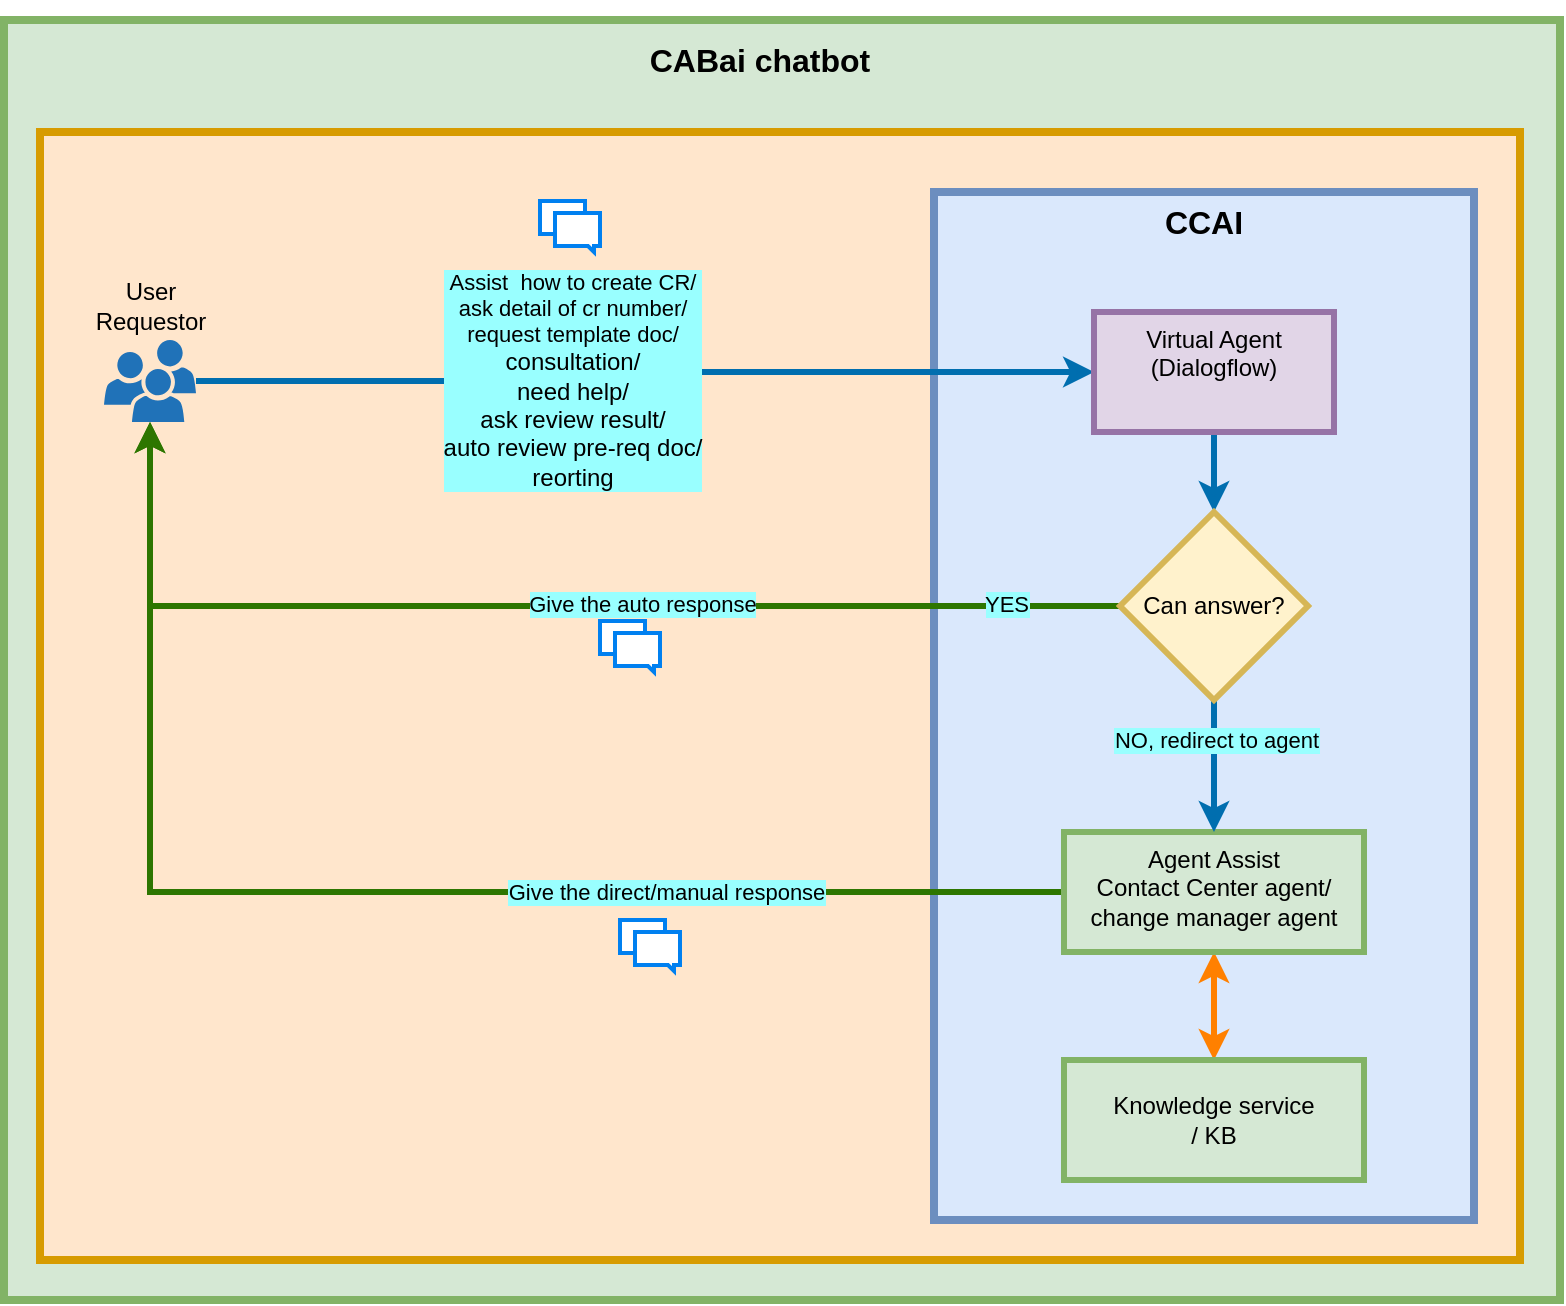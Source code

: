 <mxfile version="22.1.5" type="github">
  <diagram name="Page-1" id="_4RhQsaLEIcMZUvpXe1u">
    <mxGraphModel dx="1042" dy="543" grid="1" gridSize="10" guides="1" tooltips="1" connect="1" arrows="1" fold="1" page="1" pageScale="1" pageWidth="850" pageHeight="1100" math="0" shadow="0">
      <root>
        <mxCell id="0" />
        <mxCell id="1" parent="0" />
        <mxCell id="609UB_5nZvNRpZ_Gh5ap-8" value="" style="rounded=0;whiteSpace=wrap;html=1;fillColor=#d5e8d4;strokeColor=#82b366;strokeWidth=4;" vertex="1" parent="1">
          <mxGeometry x="22" y="80" width="778" height="640" as="geometry" />
        </mxCell>
        <mxCell id="609UB_5nZvNRpZ_Gh5ap-10" value="" style="rounded=0;whiteSpace=wrap;html=1;fillColor=#ffe6cc;strokeColor=#d79b00;strokeWidth=4;" vertex="1" parent="1">
          <mxGeometry x="40" y="136" width="740" height="564" as="geometry" />
        </mxCell>
        <mxCell id="MFfRlPMHt3bNwRhRdUh6-9" value="" style="rounded=0;whiteSpace=wrap;html=1;fillColor=#dae8fc;strokeColor=#6c8ebf;strokeWidth=4;" parent="1" vertex="1">
          <mxGeometry x="487" y="166" width="270" height="514" as="geometry" />
        </mxCell>
        <mxCell id="MFfRlPMHt3bNwRhRdUh6-3" value="" style="edgeStyle=orthogonalEdgeStyle;rounded=0;orthogonalLoop=1;jettySize=auto;html=1;startArrow=none;startFill=0;fillColor=#1ba1e2;strokeColor=#006EAF;strokeWidth=3;" parent="1" source="609UB_5nZvNRpZ_Gh5ap-12" target="MFfRlPMHt3bNwRhRdUh6-2" edge="1">
          <mxGeometry relative="1" as="geometry">
            <mxPoint x="97" y="256" as="sourcePoint" />
          </mxGeometry>
        </mxCell>
        <mxCell id="MFfRlPMHt3bNwRhRdUh6-4" value="Assist&amp;nbsp; how to create CR/&lt;br&gt;ask detail of cr number/&lt;br&gt;request template doc/&lt;br style=&quot;border-color: var(--border-color); font-size: 12px;&quot;&gt;&lt;span style=&quot;font-size: 12px;&quot;&gt;consultation/&lt;br&gt;need help/&lt;br&gt;ask review result/&lt;br&gt;auto review pre-req doc/&lt;br&gt;reorting&lt;/span&gt;" style="edgeLabel;html=1;align=center;verticalAlign=middle;resizable=0;points=[];labelBackgroundColor=#99FFFF;" parent="MFfRlPMHt3bNwRhRdUh6-3" vertex="1" connectable="0">
          <mxGeometry x="-0.173" y="1" relative="1" as="geometry">
            <mxPoint as="offset" />
          </mxGeometry>
        </mxCell>
        <mxCell id="609UB_5nZvNRpZ_Gh5ap-2" style="edgeStyle=orthogonalEdgeStyle;rounded=0;orthogonalLoop=1;jettySize=auto;html=1;entryX=0.5;entryY=0;entryDx=0;entryDy=0;fillColor=#1ba1e2;strokeColor=#006EAF;strokeWidth=3;" edge="1" parent="1" source="MFfRlPMHt3bNwRhRdUh6-2" target="609UB_5nZvNRpZ_Gh5ap-1">
          <mxGeometry relative="1" as="geometry" />
        </mxCell>
        <mxCell id="MFfRlPMHt3bNwRhRdUh6-2" value="Virtual Agent&lt;br&gt;(Dialogflow)" style="whiteSpace=wrap;html=1;verticalAlign=top;strokeWidth=3;fillColor=#e1d5e7;strokeColor=#9673a6;" parent="1" vertex="1">
          <mxGeometry x="567" y="226" width="120" height="60" as="geometry" />
        </mxCell>
        <mxCell id="MFfRlPMHt3bNwRhRdUh6-8" style="edgeStyle=orthogonalEdgeStyle;rounded=0;orthogonalLoop=1;jettySize=auto;html=1;fillColor=#60a917;strokeColor=#2D7600;strokeWidth=3;" parent="1" source="MFfRlPMHt3bNwRhRdUh6-6" target="609UB_5nZvNRpZ_Gh5ap-12" edge="1">
          <mxGeometry relative="1" as="geometry">
            <mxPoint x="82" y="286" as="targetPoint" />
          </mxGeometry>
        </mxCell>
        <mxCell id="609UB_5nZvNRpZ_Gh5ap-11" value="Give the direct/manual response" style="edgeLabel;html=1;align=center;verticalAlign=middle;resizable=0;points=[];labelBackgroundColor=#99FFFF;" vertex="1" connectable="0" parent="MFfRlPMHt3bNwRhRdUh6-8">
          <mxGeometry x="-0.425" relative="1" as="geometry">
            <mxPoint as="offset" />
          </mxGeometry>
        </mxCell>
        <mxCell id="609UB_5nZvNRpZ_Gh5ap-17" style="edgeStyle=orthogonalEdgeStyle;rounded=0;orthogonalLoop=1;jettySize=auto;html=1;entryX=0.5;entryY=0;entryDx=0;entryDy=0;startArrow=classic;startFill=1;strokeWidth=3;strokeColor=#FF8000;" edge="1" parent="1" source="MFfRlPMHt3bNwRhRdUh6-6" target="609UB_5nZvNRpZ_Gh5ap-16">
          <mxGeometry relative="1" as="geometry" />
        </mxCell>
        <mxCell id="MFfRlPMHt3bNwRhRdUh6-6" value="Agent Assist&lt;br&gt;Contact Center agent/&lt;br&gt;change manager agent" style="whiteSpace=wrap;html=1;verticalAlign=top;strokeWidth=3;fillColor=#d5e8d4;strokeColor=#82b366;" parent="1" vertex="1">
          <mxGeometry x="552" y="486" width="150" height="60" as="geometry" />
        </mxCell>
        <mxCell id="MFfRlPMHt3bNwRhRdUh6-10" value="CCAI" style="text;html=1;strokeColor=none;fillColor=none;align=center;verticalAlign=middle;whiteSpace=wrap;rounded=0;strokeWidth=1;fontStyle=1;fontSize=16;" parent="1" vertex="1">
          <mxGeometry x="592" y="166" width="60" height="30" as="geometry" />
        </mxCell>
        <mxCell id="609UB_5nZvNRpZ_Gh5ap-3" style="edgeStyle=orthogonalEdgeStyle;rounded=0;orthogonalLoop=1;jettySize=auto;html=1;fillColor=#60a917;strokeColor=#2D7600;strokeWidth=3;" edge="1" parent="1" source="609UB_5nZvNRpZ_Gh5ap-1" target="609UB_5nZvNRpZ_Gh5ap-12">
          <mxGeometry relative="1" as="geometry">
            <mxPoint x="82" y="286" as="targetPoint" />
          </mxGeometry>
        </mxCell>
        <mxCell id="609UB_5nZvNRpZ_Gh5ap-5" value="Give the auto response" style="edgeLabel;html=1;align=center;verticalAlign=middle;resizable=0;points=[];labelBackgroundColor=#99FFFF;" vertex="1" connectable="0" parent="609UB_5nZvNRpZ_Gh5ap-3">
          <mxGeometry x="-0.169" y="-1" relative="1" as="geometry">
            <mxPoint as="offset" />
          </mxGeometry>
        </mxCell>
        <mxCell id="609UB_5nZvNRpZ_Gh5ap-6" value="YES" style="edgeLabel;html=1;align=center;verticalAlign=middle;resizable=0;points=[];labelBackgroundColor=#99FFFF;" vertex="1" connectable="0" parent="609UB_5nZvNRpZ_Gh5ap-3">
          <mxGeometry x="-0.801" y="-1" relative="1" as="geometry">
            <mxPoint as="offset" />
          </mxGeometry>
        </mxCell>
        <mxCell id="609UB_5nZvNRpZ_Gh5ap-4" style="edgeStyle=orthogonalEdgeStyle;rounded=0;orthogonalLoop=1;jettySize=auto;html=1;entryX=0.5;entryY=0;entryDx=0;entryDy=0;fillColor=#1ba1e2;strokeColor=#006EAF;strokeWidth=3;" edge="1" parent="1" source="609UB_5nZvNRpZ_Gh5ap-1" target="MFfRlPMHt3bNwRhRdUh6-6">
          <mxGeometry relative="1" as="geometry" />
        </mxCell>
        <mxCell id="609UB_5nZvNRpZ_Gh5ap-7" value="NO, redirect to agent" style="edgeLabel;html=1;align=center;verticalAlign=middle;resizable=0;points=[];labelBackgroundColor=#99FFFF;" vertex="1" connectable="0" parent="609UB_5nZvNRpZ_Gh5ap-4">
          <mxGeometry x="-0.39" y="1" relative="1" as="geometry">
            <mxPoint as="offset" />
          </mxGeometry>
        </mxCell>
        <mxCell id="609UB_5nZvNRpZ_Gh5ap-1" value="Can answer?" style="rhombus;whiteSpace=wrap;html=1;strokeWidth=3;fillColor=#fff2cc;strokeColor=#d6b656;" vertex="1" parent="1">
          <mxGeometry x="580" y="326" width="94" height="94" as="geometry" />
        </mxCell>
        <mxCell id="609UB_5nZvNRpZ_Gh5ap-9" value="CABai chatbot" style="text;html=1;strokeColor=none;fillColor=none;align=center;verticalAlign=middle;whiteSpace=wrap;rounded=0;strokeWidth=1;fontStyle=1;fontSize=16;" vertex="1" parent="1">
          <mxGeometry x="340" y="70" width="120" height="60" as="geometry" />
        </mxCell>
        <mxCell id="609UB_5nZvNRpZ_Gh5ap-12" value="User&lt;br&gt;Requestor" style="sketch=0;pointerEvents=1;shadow=0;dashed=0;html=1;strokeColor=none;labelPosition=center;verticalLabelPosition=top;verticalAlign=bottom;outlineConnect=0;align=center;shape=mxgraph.office.users.users;fillColor=#2072B8;" vertex="1" parent="1">
          <mxGeometry x="72" y="240" width="46" height="41" as="geometry" />
        </mxCell>
        <mxCell id="609UB_5nZvNRpZ_Gh5ap-13" value="" style="html=1;verticalLabelPosition=bottom;align=center;labelBackgroundColor=#ffffff;verticalAlign=top;strokeWidth=2;strokeColor=#0080F0;shadow=0;dashed=0;shape=mxgraph.ios7.icons.messages;" vertex="1" parent="1">
          <mxGeometry x="290" y="170.5" width="30" height="25.5" as="geometry" />
        </mxCell>
        <mxCell id="609UB_5nZvNRpZ_Gh5ap-14" value="" style="html=1;verticalLabelPosition=bottom;align=center;labelBackgroundColor=#ffffff;verticalAlign=top;strokeWidth=2;strokeColor=#0080F0;shadow=0;dashed=0;shape=mxgraph.ios7.icons.messages;" vertex="1" parent="1">
          <mxGeometry x="320" y="380.5" width="30" height="25.5" as="geometry" />
        </mxCell>
        <mxCell id="609UB_5nZvNRpZ_Gh5ap-15" value="" style="html=1;verticalLabelPosition=bottom;align=center;labelBackgroundColor=#ffffff;verticalAlign=top;strokeWidth=2;strokeColor=#0080F0;shadow=0;dashed=0;shape=mxgraph.ios7.icons.messages;" vertex="1" parent="1">
          <mxGeometry x="330" y="530" width="30" height="25.5" as="geometry" />
        </mxCell>
        <mxCell id="609UB_5nZvNRpZ_Gh5ap-16" value="Knowledge service&lt;br&gt;/ KB" style="whiteSpace=wrap;html=1;verticalAlign=middle;strokeWidth=3;fillColor=#d5e8d4;strokeColor=#82b366;align=center;" vertex="1" parent="1">
          <mxGeometry x="552" y="600" width="150" height="60" as="geometry" />
        </mxCell>
      </root>
    </mxGraphModel>
  </diagram>
</mxfile>
